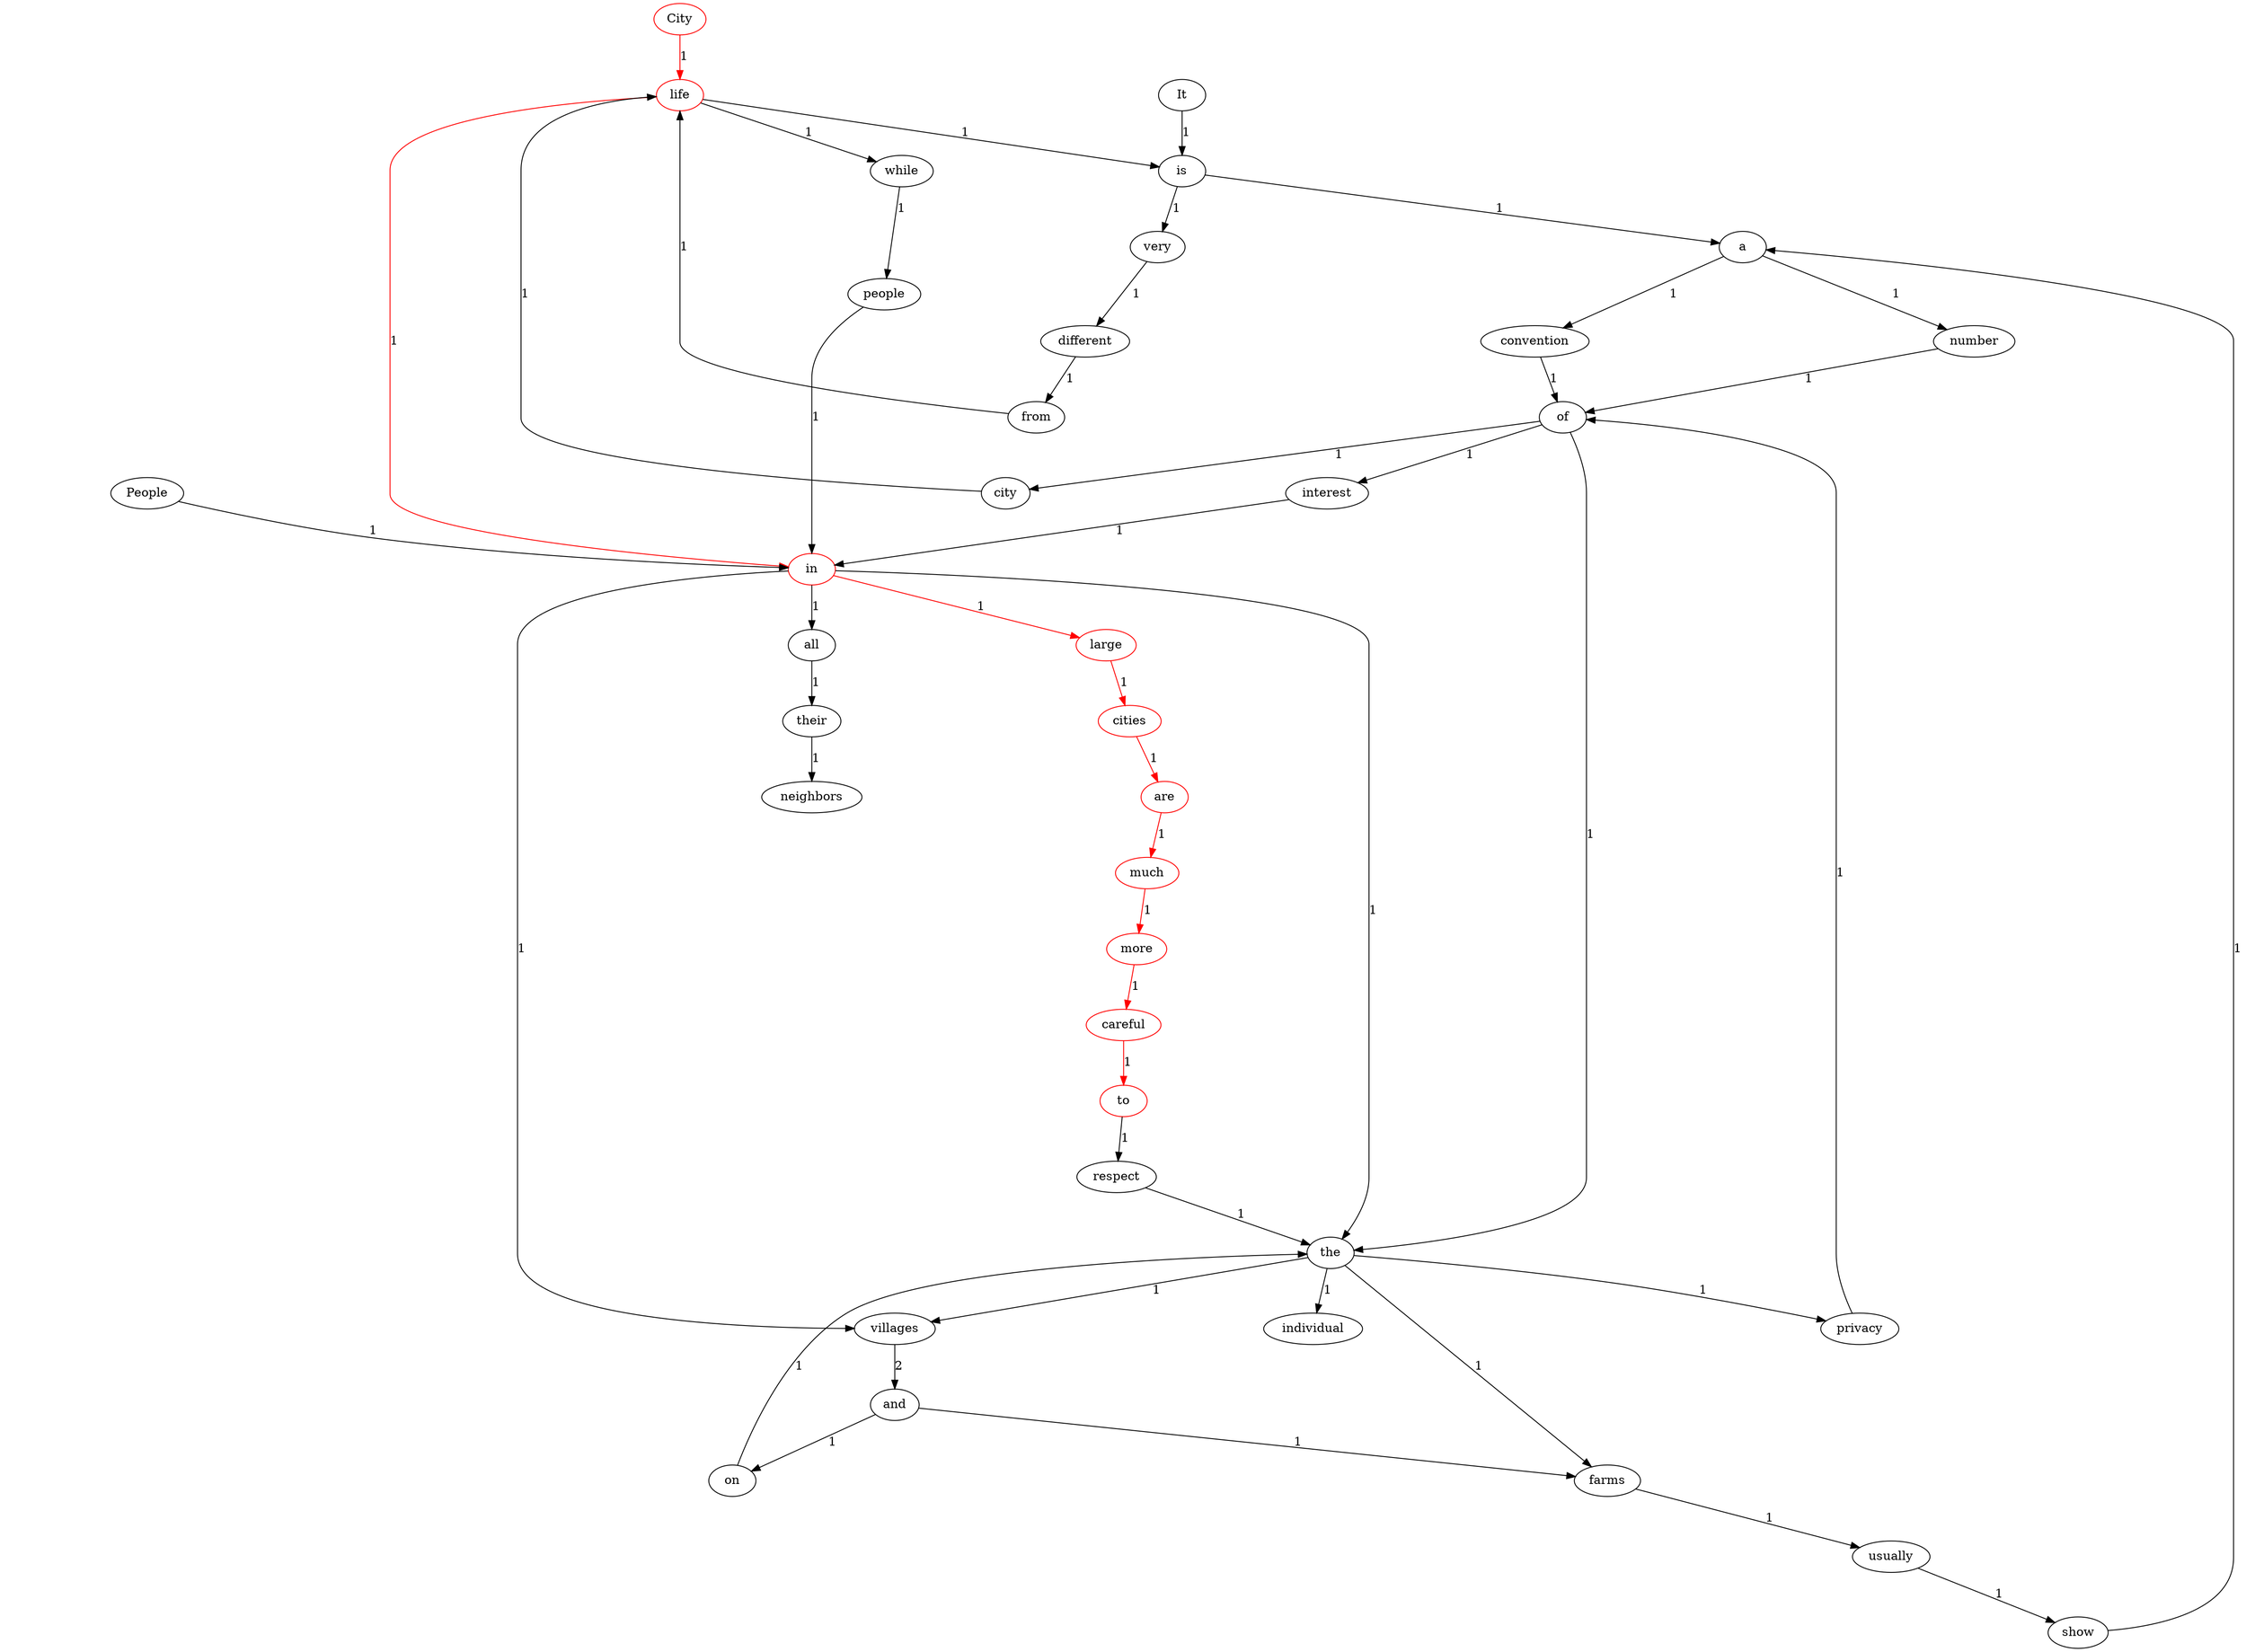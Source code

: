 digraph G {
graph [ratio=0.75];City[color=red];
life[color=red];
is[color=black];
very[color=black];
different[color=black];
from[color=black];
in[color=red];
the[color=black];
villages[color=black];
and[color=black];
on[color=black];
farms[color=black];
People[color=black];
large[color=red];
cities[color=red];
are[color=red];
much[color=red];
more[color=red];
careful[color=red];
to[color=red];
respect[color=black];
privacy[color=black];
of[color=black];
individual[color=black];
It[color=black];
a[color=black];
convention[color=black];
city[color=black];
while[color=black];
people[color=black];
usually[color=black];
show[color=black];
number[color=black];
interest[color=black];
all[color=black];
their[color=black];
neighbors[color=black];
City->life[label=1, color=red];
life->is[label=1, color=black];
life->in[label=1, color=red];
life->while[label=1, color=black];
is->very[label=1, color=black];
is->a[label=1, color=black];
very->different[label=1, color=black];
different->from[label=1, color=black];
from->life[label=1, color=black];
in->the[label=1, color=black];
in->large[label=1, color=red];
in->villages[label=1, color=black];
in->all[label=1, color=black];
the->villages[label=1, color=black];
the->farms[label=1, color=black];
the->privacy[label=1, color=black];
the->individual[label=1, color=black];
villages->and[label=2, color=black];
and->on[label=1, color=black];
and->farms[label=1, color=black];
on->the[label=1, color=black];
farms->usually[label=1, color=black];
People->in[label=1, color=black];
large->cities[label=1, color=red];
cities->are[label=1, color=red];
are->much[label=1, color=red];
much->more[label=1, color=red];
more->careful[label=1, color=red];
careful->to[label=1, color=red];
to->respect[label=1, color=black];
respect->the[label=1, color=black];
privacy->of[label=1, color=black];
of->the[label=1, color=black];
of->city[label=1, color=black];
of->interest[label=1, color=black];
It->is[label=1, color=black];
a->convention[label=1, color=black];
a->number[label=1, color=black];
convention->of[label=1, color=black];
city->life[label=1, color=black];
while->people[label=1, color=black];
people->in[label=1, color=black];
usually->show[label=1, color=black];
show->a[label=1, color=black];
number->of[label=1, color=black];
interest->in[label=1, color=black];
all->their[label=1, color=black];
their->neighbors[label=1, color=black];
}
